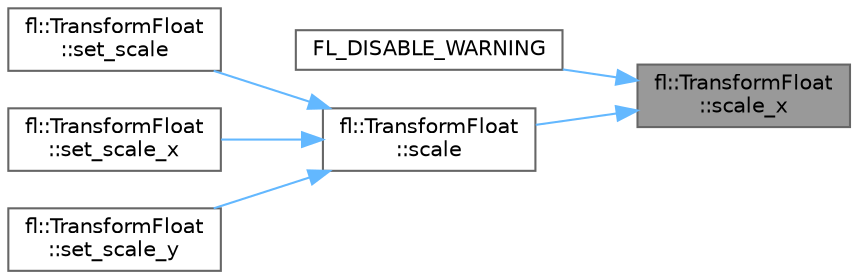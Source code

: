 digraph "fl::TransformFloat::scale_x"
{
 // INTERACTIVE_SVG=YES
 // LATEX_PDF_SIZE
  bgcolor="transparent";
  edge [fontname=Helvetica,fontsize=10,labelfontname=Helvetica,labelfontsize=10];
  node [fontname=Helvetica,fontsize=10,shape=box,height=0.2,width=0.4];
  rankdir="RL";
  Node1 [id="Node000001",label="fl::TransformFloat\l::scale_x",height=0.2,width=0.4,color="gray40", fillcolor="grey60", style="filled", fontcolor="black",tooltip=" "];
  Node1 -> Node2 [id="edge1_Node000001_Node000002",dir="back",color="steelblue1",style="solid",tooltip=" "];
  Node2 [id="Node000002",label="FL_DISABLE_WARNING",height=0.2,width=0.4,color="grey40", fillcolor="white", style="filled",URL="$d8/d8c/transform_8cpp_ade8043ede62066d1f4666a7eece358d1.html#ade8043ede62066d1f4666a7eece358d1",tooltip=" "];
  Node1 -> Node3 [id="edge2_Node000001_Node000003",dir="back",color="steelblue1",style="solid",tooltip=" "];
  Node3 [id="Node000003",label="fl::TransformFloat\l::scale",height=0.2,width=0.4,color="grey40", fillcolor="white", style="filled",URL="$d9/dd3/structfl_1_1_transform_float_a61dc91e6cd05d9525fa7b2c4f0b931d0.html#a61dc91e6cd05d9525fa7b2c4f0b931d0",tooltip=" "];
  Node3 -> Node4 [id="edge3_Node000003_Node000004",dir="back",color="steelblue1",style="solid",tooltip=" "];
  Node4 [id="Node000004",label="fl::TransformFloat\l::set_scale",height=0.2,width=0.4,color="grey40", fillcolor="white", style="filled",URL="$d9/dd3/structfl_1_1_transform_float_a214e822425a08959bbe5f77060c375b9.html#a214e822425a08959bbe5f77060c375b9",tooltip=" "];
  Node3 -> Node5 [id="edge4_Node000003_Node000005",dir="back",color="steelblue1",style="solid",tooltip=" "];
  Node5 [id="Node000005",label="fl::TransformFloat\l::set_scale_x",height=0.2,width=0.4,color="grey40", fillcolor="white", style="filled",URL="$d9/dd3/structfl_1_1_transform_float_a2ff02e6b57bfd500ec96e1d2404e83b2.html#a2ff02e6b57bfd500ec96e1d2404e83b2",tooltip=" "];
  Node3 -> Node6 [id="edge5_Node000003_Node000006",dir="back",color="steelblue1",style="solid",tooltip=" "];
  Node6 [id="Node000006",label="fl::TransformFloat\l::set_scale_y",height=0.2,width=0.4,color="grey40", fillcolor="white", style="filled",URL="$d9/dd3/structfl_1_1_transform_float_a6ce4394619539c56a8c499dda8004738.html#a6ce4394619539c56a8c499dda8004738",tooltip=" "];
}
